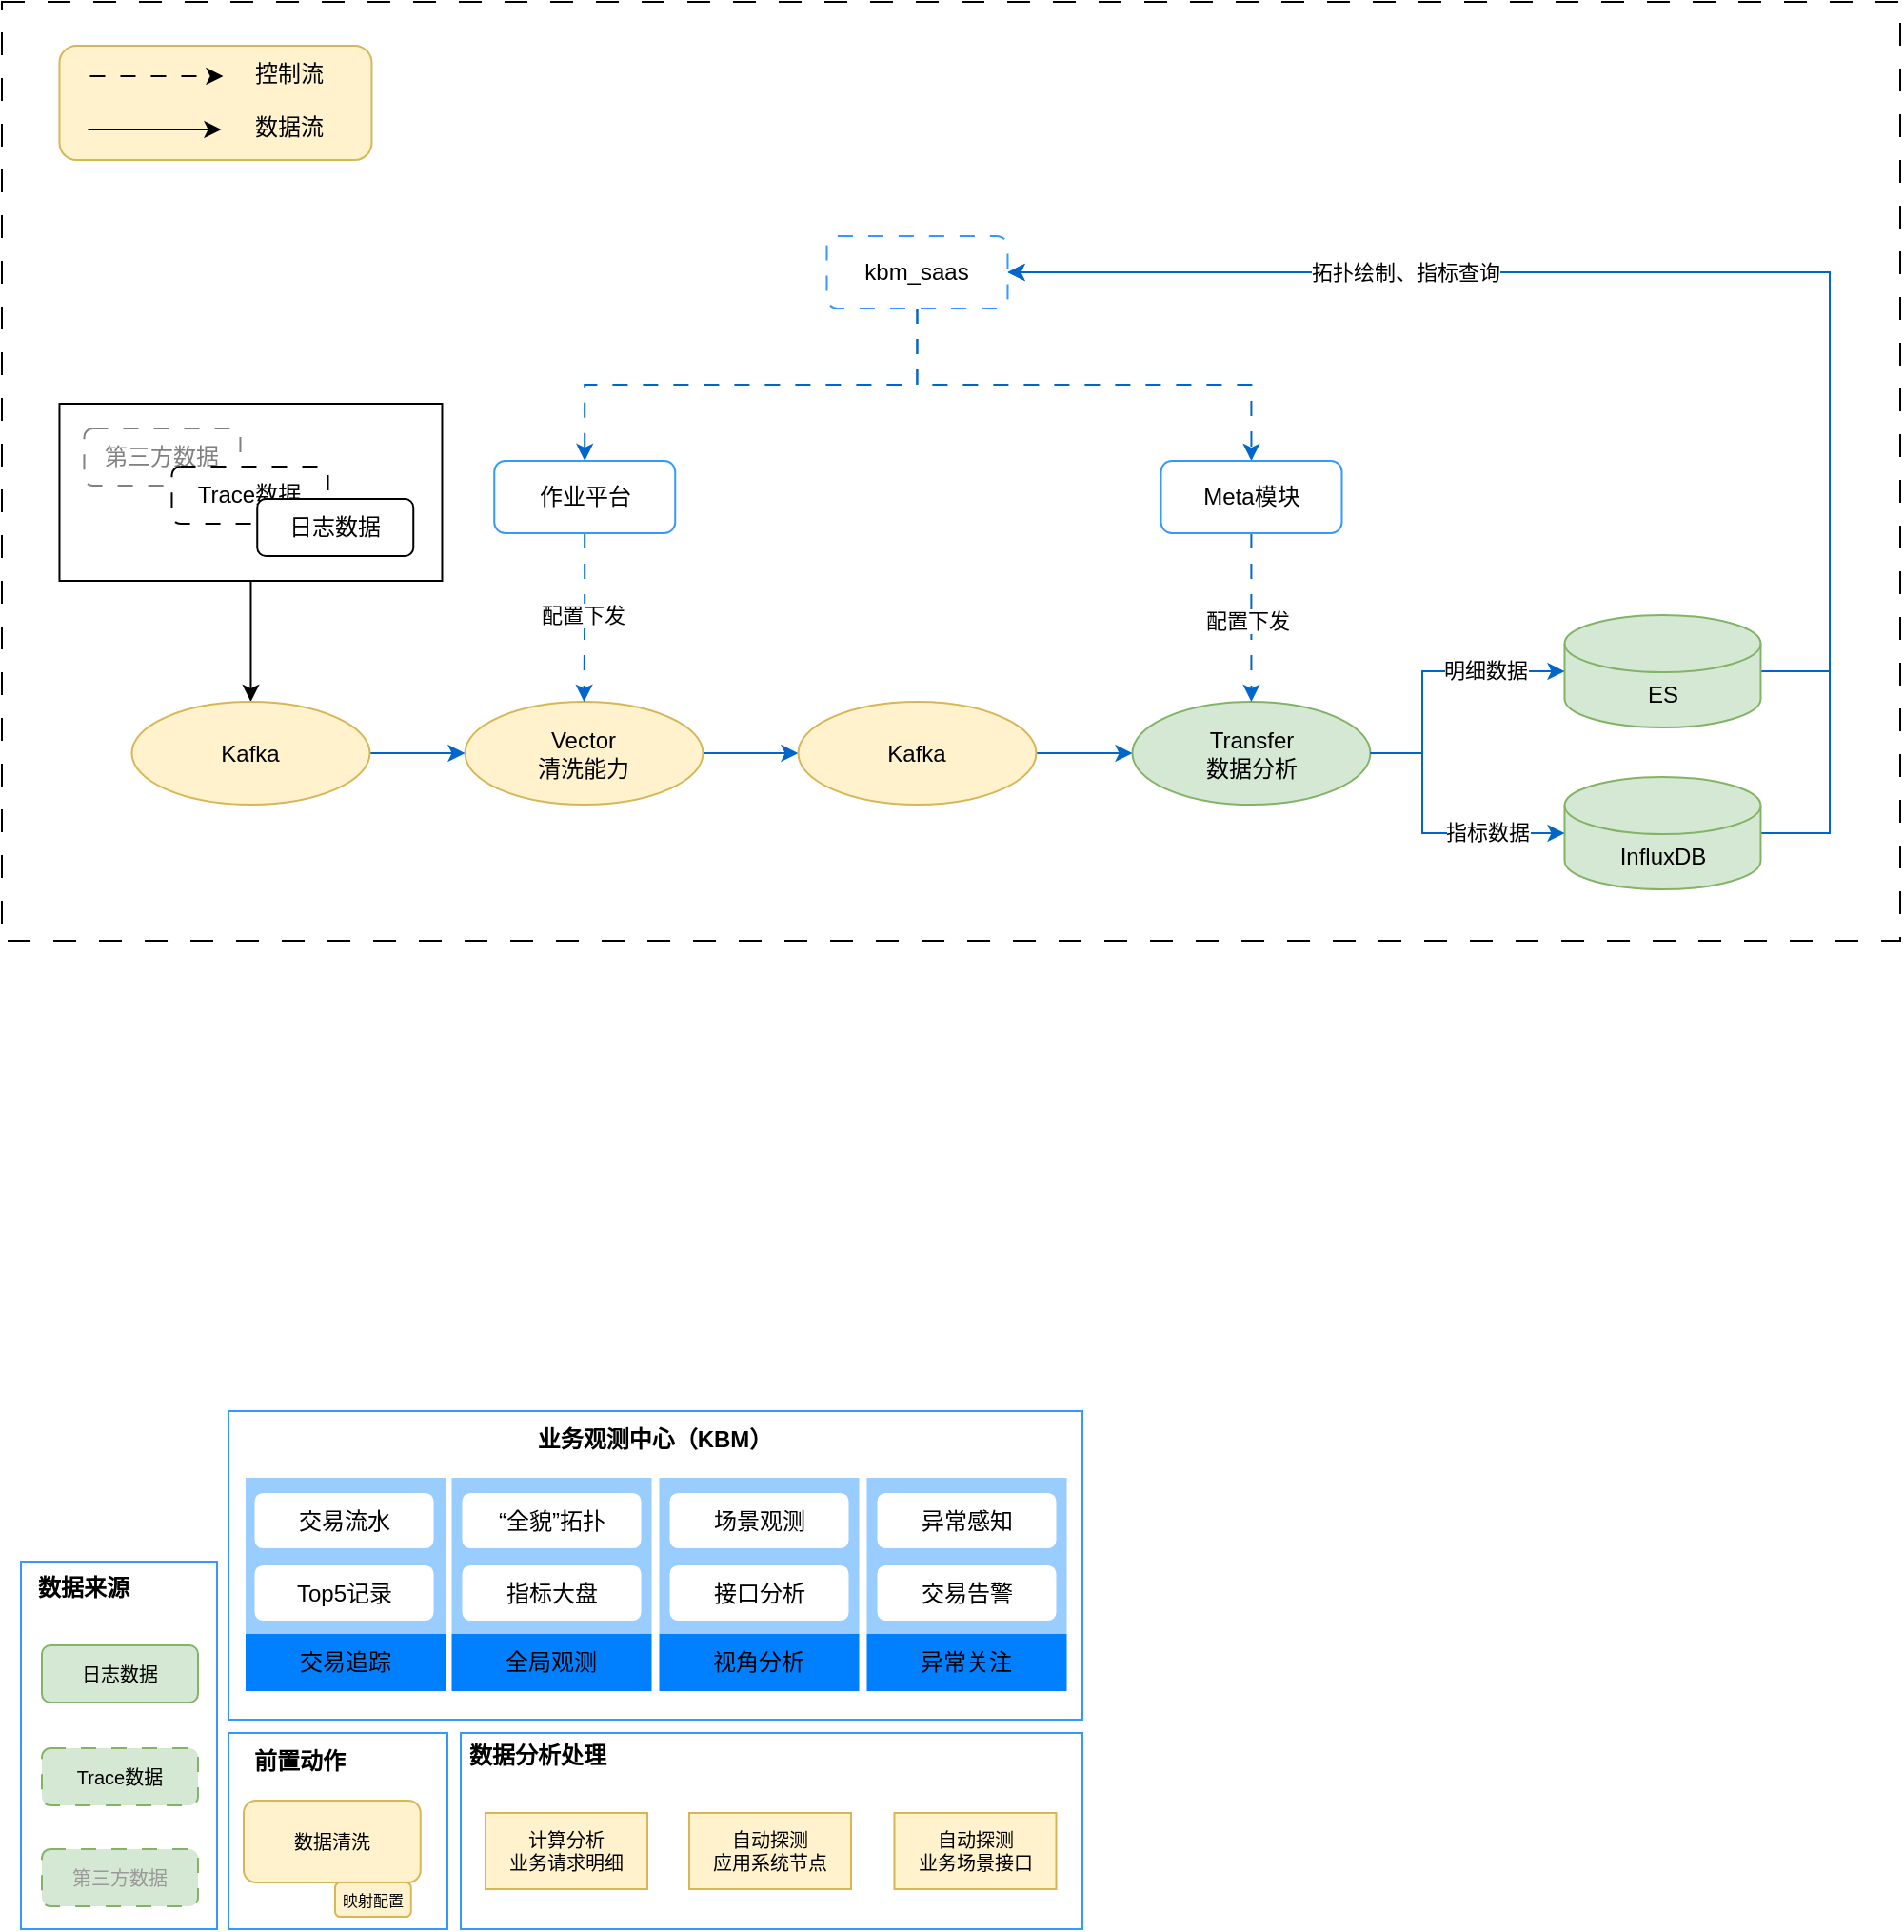 <mxfile version="25.0.1">
  <diagram id="C5RBs43oDa-KdzZeNtuy" name="Page-1">
    <mxGraphModel dx="1688" dy="936" grid="1" gridSize="10" guides="1" tooltips="1" connect="1" arrows="1" fold="1" page="1" pageScale="1" pageWidth="1169" pageHeight="1654" math="0" shadow="0">
      <root>
        <mxCell id="WIyWlLk6GJQsqaUBKTNV-0" />
        <mxCell id="WIyWlLk6GJQsqaUBKTNV-1" parent="WIyWlLk6GJQsqaUBKTNV-0" />
        <mxCell id="j7KoTFEYwfsMDXxPAJxR-0" value="" style="rounded=0;whiteSpace=wrap;html=1;dashed=1;dashPattern=12 12;" vertex="1" parent="WIyWlLk6GJQsqaUBKTNV-1">
          <mxGeometry x="40" y="340" width="997.01" height="493" as="geometry" />
        </mxCell>
        <mxCell id="j7KoTFEYwfsMDXxPAJxR-1" style="edgeStyle=orthogonalEdgeStyle;rounded=0;orthogonalLoop=1;jettySize=auto;html=1;entryX=0.5;entryY=0;entryDx=0;entryDy=0;" edge="1" parent="WIyWlLk6GJQsqaUBKTNV-1" source="j7KoTFEYwfsMDXxPAJxR-2" target="j7KoTFEYwfsMDXxPAJxR-21">
          <mxGeometry relative="1" as="geometry" />
        </mxCell>
        <mxCell id="j7KoTFEYwfsMDXxPAJxR-2" value="" style="rounded=0;whiteSpace=wrap;html=1;" vertex="1" parent="WIyWlLk6GJQsqaUBKTNV-1">
          <mxGeometry x="70.24" y="551" width="201" height="93" as="geometry" />
        </mxCell>
        <mxCell id="j7KoTFEYwfsMDXxPAJxR-3" value="第三方数据" style="rounded=1;whiteSpace=wrap;html=1;dashed=1;dashPattern=8 8;strokeColor=#808080;fontColor=#808080;" vertex="1" parent="WIyWlLk6GJQsqaUBKTNV-1">
          <mxGeometry x="83.24" y="564" width="82" height="30" as="geometry" />
        </mxCell>
        <mxCell id="j7KoTFEYwfsMDXxPAJxR-4" value="Trace数据" style="rounded=1;whiteSpace=wrap;html=1;dashed=1;dashPattern=8 8;" vertex="1" parent="WIyWlLk6GJQsqaUBKTNV-1">
          <mxGeometry x="129.24" y="584" width="82" height="30" as="geometry" />
        </mxCell>
        <mxCell id="j7KoTFEYwfsMDXxPAJxR-5" value="日志数据" style="rounded=1;whiteSpace=wrap;html=1;" vertex="1" parent="WIyWlLk6GJQsqaUBKTNV-1">
          <mxGeometry x="174.12" y="601" width="82" height="30" as="geometry" />
        </mxCell>
        <mxCell id="j7KoTFEYwfsMDXxPAJxR-6" value="" style="edgeStyle=orthogonalEdgeStyle;rounded=0;orthogonalLoop=1;jettySize=auto;html=1;strokeColor=#0066CC;" edge="1" parent="WIyWlLk6GJQsqaUBKTNV-1" source="j7KoTFEYwfsMDXxPAJxR-7" target="j7KoTFEYwfsMDXxPAJxR-23">
          <mxGeometry relative="1" as="geometry" />
        </mxCell>
        <mxCell id="j7KoTFEYwfsMDXxPAJxR-7" value="Vector&lt;div&gt;清洗能力&lt;/div&gt;" style="ellipse;whiteSpace=wrap;html=1;fillColor=#fff2cc;strokeColor=#d6b656;" vertex="1" parent="WIyWlLk6GJQsqaUBKTNV-1">
          <mxGeometry x="283.24" y="707.5" width="125" height="54" as="geometry" />
        </mxCell>
        <mxCell id="j7KoTFEYwfsMDXxPAJxR-8" value="Transfer&lt;div&gt;数据分析&lt;/div&gt;" style="ellipse;whiteSpace=wrap;html=1;fillColor=#d5e8d4;strokeColor=#82b366;" vertex="1" parent="WIyWlLk6GJQsqaUBKTNV-1">
          <mxGeometry x="633.74" y="707.5" width="125" height="54" as="geometry" />
        </mxCell>
        <mxCell id="j7KoTFEYwfsMDXxPAJxR-9" style="edgeStyle=orthogonalEdgeStyle;rounded=0;orthogonalLoop=1;jettySize=auto;html=1;entryX=0.5;entryY=0;entryDx=0;entryDy=0;dashed=1;dashPattern=8 8;exitX=0.5;exitY=1;exitDx=0;exitDy=0;strokeColor=#0066CC;" edge="1" parent="WIyWlLk6GJQsqaUBKTNV-1" source="j7KoTFEYwfsMDXxPAJxR-11" target="j7KoTFEYwfsMDXxPAJxR-26">
          <mxGeometry relative="1" as="geometry" />
        </mxCell>
        <mxCell id="j7KoTFEYwfsMDXxPAJxR-10" style="edgeStyle=orthogonalEdgeStyle;rounded=0;orthogonalLoop=1;jettySize=auto;html=1;entryX=0.5;entryY=0;entryDx=0;entryDy=0;dashed=1;dashPattern=8 8;exitX=0.5;exitY=1;exitDx=0;exitDy=0;strokeColor=#0066CC;" edge="1" parent="WIyWlLk6GJQsqaUBKTNV-1" source="j7KoTFEYwfsMDXxPAJxR-11" target="j7KoTFEYwfsMDXxPAJxR-14">
          <mxGeometry relative="1" as="geometry" />
        </mxCell>
        <mxCell id="j7KoTFEYwfsMDXxPAJxR-11" value="kbm_saas" style="rounded=1;whiteSpace=wrap;html=1;dashed=1;dashPattern=8 8;strokeColor=#3399FF;" vertex="1" parent="WIyWlLk6GJQsqaUBKTNV-1">
          <mxGeometry x="473.24" y="463" width="95" height="38" as="geometry" />
        </mxCell>
        <mxCell id="j7KoTFEYwfsMDXxPAJxR-12" value="" style="edgeStyle=orthogonalEdgeStyle;rounded=0;orthogonalLoop=1;jettySize=auto;html=1;dashed=1;dashPattern=8 8;strokeColor=#0066CC;" edge="1" parent="WIyWlLk6GJQsqaUBKTNV-1" source="j7KoTFEYwfsMDXxPAJxR-14" target="j7KoTFEYwfsMDXxPAJxR-8">
          <mxGeometry relative="1" as="geometry">
            <Array as="points">
              <mxPoint x="696" y="654" />
              <mxPoint x="696" y="654" />
            </Array>
          </mxGeometry>
        </mxCell>
        <mxCell id="j7KoTFEYwfsMDXxPAJxR-13" value="配置下发" style="edgeLabel;html=1;align=center;verticalAlign=middle;resizable=0;points=[];" vertex="1" connectable="0" parent="j7KoTFEYwfsMDXxPAJxR-12">
          <mxGeometry x="0.039" y="1" relative="1" as="geometry">
            <mxPoint x="-3" as="offset" />
          </mxGeometry>
        </mxCell>
        <mxCell id="j7KoTFEYwfsMDXxPAJxR-14" value="Meta模块" style="rounded=1;whiteSpace=wrap;html=1;strokeColor=#3399FF;" vertex="1" parent="WIyWlLk6GJQsqaUBKTNV-1">
          <mxGeometry x="648.74" y="581" width="95" height="38" as="geometry" />
        </mxCell>
        <mxCell id="j7KoTFEYwfsMDXxPAJxR-15" style="edgeStyle=orthogonalEdgeStyle;rounded=0;orthogonalLoop=1;jettySize=auto;html=1;entryX=1;entryY=0.5;entryDx=0;entryDy=0;strokeColor=#0066CC;" edge="1" parent="WIyWlLk6GJQsqaUBKTNV-1" source="j7KoTFEYwfsMDXxPAJxR-16" target="j7KoTFEYwfsMDXxPAJxR-11">
          <mxGeometry relative="1" as="geometry">
            <Array as="points">
              <mxPoint x="1000" y="692" />
              <mxPoint x="1000" y="482" />
            </Array>
          </mxGeometry>
        </mxCell>
        <mxCell id="j7KoTFEYwfsMDXxPAJxR-16" value="ES" style="shape=cylinder3;whiteSpace=wrap;html=1;boundedLbl=1;backgroundOutline=1;size=15;fillColor=#d5e8d4;strokeColor=#82b366;" vertex="1" parent="WIyWlLk6GJQsqaUBKTNV-1">
          <mxGeometry x="860.74" y="662" width="103" height="59" as="geometry" />
        </mxCell>
        <mxCell id="j7KoTFEYwfsMDXxPAJxR-17" style="edgeStyle=orthogonalEdgeStyle;rounded=0;orthogonalLoop=1;jettySize=auto;html=1;entryX=1;entryY=0.5;entryDx=0;entryDy=0;strokeColor=#0066CC;" edge="1" parent="WIyWlLk6GJQsqaUBKTNV-1" source="j7KoTFEYwfsMDXxPAJxR-19" target="j7KoTFEYwfsMDXxPAJxR-11">
          <mxGeometry relative="1" as="geometry">
            <Array as="points">
              <mxPoint x="1000" y="777" />
              <mxPoint x="1000" y="482" />
            </Array>
          </mxGeometry>
        </mxCell>
        <mxCell id="j7KoTFEYwfsMDXxPAJxR-18" value="拓扑绘制、指标查询" style="edgeLabel;html=1;align=center;verticalAlign=middle;resizable=0;points=[];" vertex="1" connectable="0" parent="j7KoTFEYwfsMDXxPAJxR-17">
          <mxGeometry x="0.338" y="-1" relative="1" as="geometry">
            <mxPoint x="-44" y="1" as="offset" />
          </mxGeometry>
        </mxCell>
        <mxCell id="j7KoTFEYwfsMDXxPAJxR-19" value="InfluxDB" style="shape=cylinder3;whiteSpace=wrap;html=1;boundedLbl=1;backgroundOutline=1;size=15;fillColor=#d5e8d4;strokeColor=#82b366;" vertex="1" parent="WIyWlLk6GJQsqaUBKTNV-1">
          <mxGeometry x="860.74" y="747" width="103" height="59" as="geometry" />
        </mxCell>
        <mxCell id="j7KoTFEYwfsMDXxPAJxR-20" value="" style="edgeStyle=orthogonalEdgeStyle;rounded=0;orthogonalLoop=1;jettySize=auto;html=1;strokeColor=#0066CC;" edge="1" parent="WIyWlLk6GJQsqaUBKTNV-1" source="j7KoTFEYwfsMDXxPAJxR-21" target="j7KoTFEYwfsMDXxPAJxR-7">
          <mxGeometry relative="1" as="geometry" />
        </mxCell>
        <mxCell id="j7KoTFEYwfsMDXxPAJxR-21" value="Kafka" style="ellipse;whiteSpace=wrap;html=1;fillColor=#fff2cc;strokeColor=#d6b656;" vertex="1" parent="WIyWlLk6GJQsqaUBKTNV-1">
          <mxGeometry x="108.24" y="707.5" width="125" height="54" as="geometry" />
        </mxCell>
        <mxCell id="j7KoTFEYwfsMDXxPAJxR-22" value="" style="edgeStyle=orthogonalEdgeStyle;rounded=0;orthogonalLoop=1;jettySize=auto;html=1;strokeColor=#0066CC;" edge="1" parent="WIyWlLk6GJQsqaUBKTNV-1" source="j7KoTFEYwfsMDXxPAJxR-23" target="j7KoTFEYwfsMDXxPAJxR-8">
          <mxGeometry relative="1" as="geometry" />
        </mxCell>
        <mxCell id="j7KoTFEYwfsMDXxPAJxR-23" value="Kafka" style="ellipse;whiteSpace=wrap;html=1;fillColor=#fff2cc;strokeColor=#d6b656;" vertex="1" parent="WIyWlLk6GJQsqaUBKTNV-1">
          <mxGeometry x="458.24" y="707.5" width="125" height="54" as="geometry" />
        </mxCell>
        <mxCell id="j7KoTFEYwfsMDXxPAJxR-24" value="" style="edgeStyle=orthogonalEdgeStyle;rounded=0;orthogonalLoop=1;jettySize=auto;html=1;dashed=1;dashPattern=8 8;strokeColor=#0066CC;" edge="1" parent="WIyWlLk6GJQsqaUBKTNV-1" source="j7KoTFEYwfsMDXxPAJxR-26" target="j7KoTFEYwfsMDXxPAJxR-7">
          <mxGeometry relative="1" as="geometry" />
        </mxCell>
        <mxCell id="j7KoTFEYwfsMDXxPAJxR-25" value="配置下发" style="edgeLabel;html=1;align=center;verticalAlign=middle;resizable=0;points=[];" vertex="1" connectable="0" parent="j7KoTFEYwfsMDXxPAJxR-24">
          <mxGeometry x="-0.039" y="-1" relative="1" as="geometry">
            <mxPoint as="offset" />
          </mxGeometry>
        </mxCell>
        <mxCell id="j7KoTFEYwfsMDXxPAJxR-26" value="作业平台" style="rounded=1;whiteSpace=wrap;html=1;strokeColor=#3399FF;" vertex="1" parent="WIyWlLk6GJQsqaUBKTNV-1">
          <mxGeometry x="298.62" y="581" width="95" height="38" as="geometry" />
        </mxCell>
        <mxCell id="j7KoTFEYwfsMDXxPAJxR-27" value="" style="rounded=1;whiteSpace=wrap;html=1;fillColor=#fff2cc;strokeColor=#d6b656;" vertex="1" parent="WIyWlLk6GJQsqaUBKTNV-1">
          <mxGeometry x="70.24" y="363" width="164" height="60" as="geometry" />
        </mxCell>
        <mxCell id="j7KoTFEYwfsMDXxPAJxR-28" value="" style="endArrow=classic;html=1;rounded=0;dashed=1;dashPattern=8 8;" edge="1" parent="WIyWlLk6GJQsqaUBKTNV-1">
          <mxGeometry width="50" height="50" relative="1" as="geometry">
            <mxPoint x="86.24" y="379" as="sourcePoint" />
            <mxPoint x="156.24" y="379" as="targetPoint" />
          </mxGeometry>
        </mxCell>
        <mxCell id="j7KoTFEYwfsMDXxPAJxR-29" value="" style="endArrow=classic;html=1;rounded=0;" edge="1" parent="WIyWlLk6GJQsqaUBKTNV-1">
          <mxGeometry width="50" height="50" relative="1" as="geometry">
            <mxPoint x="85.24" y="407" as="sourcePoint" />
            <mxPoint x="155.24" y="407" as="targetPoint" />
          </mxGeometry>
        </mxCell>
        <mxCell id="j7KoTFEYwfsMDXxPAJxR-30" value="控制流" style="text;html=1;align=center;verticalAlign=middle;whiteSpace=wrap;rounded=0;" vertex="1" parent="WIyWlLk6GJQsqaUBKTNV-1">
          <mxGeometry x="161.48" y="363" width="60" height="30" as="geometry" />
        </mxCell>
        <mxCell id="j7KoTFEYwfsMDXxPAJxR-31" value="数据流" style="text;html=1;align=center;verticalAlign=middle;whiteSpace=wrap;rounded=0;" vertex="1" parent="WIyWlLk6GJQsqaUBKTNV-1">
          <mxGeometry x="161.48" y="391" width="60" height="30" as="geometry" />
        </mxCell>
        <mxCell id="j7KoTFEYwfsMDXxPAJxR-32" style="edgeStyle=orthogonalEdgeStyle;rounded=0;orthogonalLoop=1;jettySize=auto;html=1;entryX=0;entryY=0.5;entryDx=0;entryDy=0;entryPerimeter=0;strokeColor=#0066CC;" edge="1" parent="WIyWlLk6GJQsqaUBKTNV-1" source="j7KoTFEYwfsMDXxPAJxR-8" target="j7KoTFEYwfsMDXxPAJxR-16">
          <mxGeometry relative="1" as="geometry">
            <Array as="points">
              <mxPoint x="786" y="735" />
              <mxPoint x="786" y="692" />
            </Array>
          </mxGeometry>
        </mxCell>
        <mxCell id="j7KoTFEYwfsMDXxPAJxR-33" value="明细数据" style="edgeLabel;html=1;align=center;verticalAlign=middle;resizable=0;points=[];" vertex="1" connectable="0" parent="j7KoTFEYwfsMDXxPAJxR-32">
          <mxGeometry x="0.427" y="2" relative="1" as="geometry">
            <mxPoint y="1" as="offset" />
          </mxGeometry>
        </mxCell>
        <mxCell id="j7KoTFEYwfsMDXxPAJxR-34" style="edgeStyle=orthogonalEdgeStyle;rounded=0;orthogonalLoop=1;jettySize=auto;html=1;entryX=0;entryY=0.5;entryDx=0;entryDy=0;entryPerimeter=0;strokeColor=#0066CC;" edge="1" parent="WIyWlLk6GJQsqaUBKTNV-1" source="j7KoTFEYwfsMDXxPAJxR-8" target="j7KoTFEYwfsMDXxPAJxR-19">
          <mxGeometry relative="1" as="geometry">
            <Array as="points">
              <mxPoint x="786" y="735" />
              <mxPoint x="786" y="777" />
            </Array>
          </mxGeometry>
        </mxCell>
        <mxCell id="j7KoTFEYwfsMDXxPAJxR-35" value="指标数据" style="edgeLabel;html=1;align=center;verticalAlign=middle;resizable=0;points=[];" vertex="1" connectable="0" parent="j7KoTFEYwfsMDXxPAJxR-34">
          <mxGeometry x="0.54" relative="1" as="geometry">
            <mxPoint x="-8" y="-1" as="offset" />
          </mxGeometry>
        </mxCell>
        <mxCell id="j7KoTFEYwfsMDXxPAJxR-36" value="" style="rounded=0;whiteSpace=wrap;html=1;strokeColor=#3399FF;" vertex="1" parent="WIyWlLk6GJQsqaUBKTNV-1">
          <mxGeometry x="159" y="1249" width="115" height="103" as="geometry" />
        </mxCell>
        <mxCell id="j7KoTFEYwfsMDXxPAJxR-37" value="" style="rounded=0;whiteSpace=wrap;html=1;strokeColor=#3399FF;" vertex="1" parent="WIyWlLk6GJQsqaUBKTNV-1">
          <mxGeometry x="159" y="1080" width="448.5" height="162" as="geometry" />
        </mxCell>
        <mxCell id="j7KoTFEYwfsMDXxPAJxR-38" value="" style="rounded=0;whiteSpace=wrap;html=1;strokeColor=none;fillColor=#99CCFF;" vertex="1" parent="WIyWlLk6GJQsqaUBKTNV-1">
          <mxGeometry x="494.25" y="1115" width="105" height="82" as="geometry" />
        </mxCell>
        <mxCell id="j7KoTFEYwfsMDXxPAJxR-39" value="异常关注" style="rounded=0;whiteSpace=wrap;html=1;strokeColor=none;fillColor=#007FFF;" vertex="1" parent="WIyWlLk6GJQsqaUBKTNV-1">
          <mxGeometry x="494.25" y="1197" width="105" height="30" as="geometry" />
        </mxCell>
        <mxCell id="j7KoTFEYwfsMDXxPAJxR-40" value="" style="rounded=0;whiteSpace=wrap;html=1;strokeColor=none;fillColor=#99CCFF;" vertex="1" parent="WIyWlLk6GJQsqaUBKTNV-1">
          <mxGeometry x="385.25" y="1115" width="105" height="82" as="geometry" />
        </mxCell>
        <mxCell id="j7KoTFEYwfsMDXxPAJxR-41" value="视角分析" style="rounded=0;whiteSpace=wrap;html=1;strokeColor=none;fillColor=#007FFF;" vertex="1" parent="WIyWlLk6GJQsqaUBKTNV-1">
          <mxGeometry x="385.25" y="1197" width="105" height="30" as="geometry" />
        </mxCell>
        <mxCell id="j7KoTFEYwfsMDXxPAJxR-42" value="" style="rounded=0;whiteSpace=wrap;html=1;strokeColor=none;fillColor=#99CCFF;" vertex="1" parent="WIyWlLk6GJQsqaUBKTNV-1">
          <mxGeometry x="276.25" y="1115" width="105" height="82" as="geometry" />
        </mxCell>
        <mxCell id="j7KoTFEYwfsMDXxPAJxR-43" value="全局观测" style="rounded=0;whiteSpace=wrap;html=1;strokeColor=none;fillColor=#007FFF;" vertex="1" parent="WIyWlLk6GJQsqaUBKTNV-1">
          <mxGeometry x="276.25" y="1197" width="105" height="30" as="geometry" />
        </mxCell>
        <mxCell id="j7KoTFEYwfsMDXxPAJxR-44" value="" style="rounded=0;whiteSpace=wrap;html=1;strokeColor=none;fillColor=#99CCFF;" vertex="1" parent="WIyWlLk6GJQsqaUBKTNV-1">
          <mxGeometry x="168" y="1115" width="105" height="82" as="geometry" />
        </mxCell>
        <mxCell id="j7KoTFEYwfsMDXxPAJxR-45" value="" style="rounded=0;whiteSpace=wrap;html=1;strokeColor=#3399FF;" vertex="1" parent="WIyWlLk6GJQsqaUBKTNV-1">
          <mxGeometry x="281" y="1249" width="326.5" height="103" as="geometry" />
        </mxCell>
        <mxCell id="j7KoTFEYwfsMDXxPAJxR-46" value="数据清洗" style="rounded=1;whiteSpace=wrap;html=1;fontSize=10;fillColor=#fff2cc;strokeColor=#d6b656;" vertex="1" parent="WIyWlLk6GJQsqaUBKTNV-1">
          <mxGeometry x="167" y="1284.5" width="92.88" height="43" as="geometry" />
        </mxCell>
        <mxCell id="j7KoTFEYwfsMDXxPAJxR-47" value="映射配置" style="rounded=1;whiteSpace=wrap;html=1;fontSize=8;fillColor=#fff2cc;strokeColor=#d6b656;" vertex="1" parent="WIyWlLk6GJQsqaUBKTNV-1">
          <mxGeometry x="215" y="1327.5" width="39.88" height="18" as="geometry" />
        </mxCell>
        <mxCell id="j7KoTFEYwfsMDXxPAJxR-48" value="前置动作" style="text;html=1;align=center;verticalAlign=middle;whiteSpace=wrap;rounded=0;fontStyle=1" vertex="1" parent="WIyWlLk6GJQsqaUBKTNV-1">
          <mxGeometry x="167" y="1252.5" width="58.75" height="22" as="geometry" />
        </mxCell>
        <mxCell id="j7KoTFEYwfsMDXxPAJxR-49" value="数据分析处理" style="text;html=1;align=center;verticalAlign=middle;whiteSpace=wrap;rounded=0;fontStyle=1" vertex="1" parent="WIyWlLk6GJQsqaUBKTNV-1">
          <mxGeometry x="281.5" y="1249" width="78.75" height="23" as="geometry" />
        </mxCell>
        <mxCell id="j7KoTFEYwfsMDXxPAJxR-50" value="交易流水" style="rounded=1;whiteSpace=wrap;html=1;fillColor=#FFFFFF;strokeColor=none;" vertex="1" parent="WIyWlLk6GJQsqaUBKTNV-1">
          <mxGeometry x="172.75" y="1123" width="94" height="29" as="geometry" />
        </mxCell>
        <mxCell id="j7KoTFEYwfsMDXxPAJxR-51" value="“全貌”拓扑" style="rounded=1;whiteSpace=wrap;html=1;fillColor=#FFFFFF;strokeColor=none;" vertex="1" parent="WIyWlLk6GJQsqaUBKTNV-1">
          <mxGeometry x="281.75" y="1123" width="94" height="29" as="geometry" />
        </mxCell>
        <mxCell id="j7KoTFEYwfsMDXxPAJxR-52" value="场景观测" style="rounded=1;whiteSpace=wrap;html=1;fillColor=#FFFFFF;strokeColor=none;" vertex="1" parent="WIyWlLk6GJQsqaUBKTNV-1">
          <mxGeometry x="390.75" y="1123" width="94" height="29" as="geometry" />
        </mxCell>
        <mxCell id="j7KoTFEYwfsMDXxPAJxR-53" value="指标大盘" style="rounded=1;whiteSpace=wrap;html=1;fillColor=#FFFFFF;strokeColor=none;" vertex="1" parent="WIyWlLk6GJQsqaUBKTNV-1">
          <mxGeometry x="281.75" y="1161" width="94" height="29" as="geometry" />
        </mxCell>
        <mxCell id="j7KoTFEYwfsMDXxPAJxR-54" value="接口分析" style="rounded=1;whiteSpace=wrap;html=1;fillColor=#FFFFFF;strokeColor=none;" vertex="1" parent="WIyWlLk6GJQsqaUBKTNV-1">
          <mxGeometry x="390.75" y="1161" width="94" height="29" as="geometry" />
        </mxCell>
        <mxCell id="j7KoTFEYwfsMDXxPAJxR-55" value="交易告警" style="rounded=1;whiteSpace=wrap;html=1;fillColor=#FFFFFF;strokeColor=none;" vertex="1" parent="WIyWlLk6GJQsqaUBKTNV-1">
          <mxGeometry x="499.75" y="1161" width="94" height="29" as="geometry" />
        </mxCell>
        <mxCell id="j7KoTFEYwfsMDXxPAJxR-56" value="异常感知" style="rounded=1;whiteSpace=wrap;html=1;fillColor=#FFFFFF;strokeColor=none;" vertex="1" parent="WIyWlLk6GJQsqaUBKTNV-1">
          <mxGeometry x="499.75" y="1123" width="94" height="29" as="geometry" />
        </mxCell>
        <mxCell id="j7KoTFEYwfsMDXxPAJxR-57" value="Top5记录" style="rounded=1;whiteSpace=wrap;html=1;fillColor=#FFFFFF;strokeColor=none;" vertex="1" parent="WIyWlLk6GJQsqaUBKTNV-1">
          <mxGeometry x="172.75" y="1161" width="94" height="29" as="geometry" />
        </mxCell>
        <mxCell id="j7KoTFEYwfsMDXxPAJxR-58" value="业务观测中心（KBM）" style="text;html=1;align=center;verticalAlign=middle;whiteSpace=wrap;rounded=0;fontStyle=1" vertex="1" parent="WIyWlLk6GJQsqaUBKTNV-1">
          <mxGeometry x="313.26" y="1080" width="139.99" height="30" as="geometry" />
        </mxCell>
        <mxCell id="j7KoTFEYwfsMDXxPAJxR-59" value="交易追踪" style="rounded=0;whiteSpace=wrap;html=1;strokeColor=none;fillColor=#007FFF;" vertex="1" parent="WIyWlLk6GJQsqaUBKTNV-1">
          <mxGeometry x="168" y="1197" width="105" height="30" as="geometry" />
        </mxCell>
        <mxCell id="j7KoTFEYwfsMDXxPAJxR-60" value="计算分析&lt;div&gt;业务请求明细&lt;/div&gt;" style="rounded=0;whiteSpace=wrap;html=1;fontSize=10;fillColor=#fff2cc;strokeColor=#d6b656;" vertex="1" parent="WIyWlLk6GJQsqaUBKTNV-1">
          <mxGeometry x="294" y="1291" width="85" height="40" as="geometry" />
        </mxCell>
        <mxCell id="j7KoTFEYwfsMDXxPAJxR-61" value="自动探测&lt;div&gt;应用系统节点&lt;/div&gt;" style="rounded=0;whiteSpace=wrap;html=1;fontSize=10;fillColor=#fff2cc;strokeColor=#d6b656;" vertex="1" parent="WIyWlLk6GJQsqaUBKTNV-1">
          <mxGeometry x="401" y="1291" width="85" height="40" as="geometry" />
        </mxCell>
        <mxCell id="j7KoTFEYwfsMDXxPAJxR-62" value="自动探测&lt;div&gt;业务场景接口&lt;/div&gt;" style="rounded=0;whiteSpace=wrap;html=1;fontSize=10;fillColor=#fff2cc;strokeColor=#d6b656;" vertex="1" parent="WIyWlLk6GJQsqaUBKTNV-1">
          <mxGeometry x="508.75" y="1291" width="85" height="40" as="geometry" />
        </mxCell>
        <mxCell id="j7KoTFEYwfsMDXxPAJxR-63" value="" style="rounded=0;whiteSpace=wrap;html=1;strokeColor=#3399FF;" vertex="1" parent="WIyWlLk6GJQsqaUBKTNV-1">
          <mxGeometry x="50" y="1159" width="103" height="193" as="geometry" />
        </mxCell>
        <mxCell id="j7KoTFEYwfsMDXxPAJxR-64" value="日志数据" style="rounded=1;whiteSpace=wrap;html=1;fontSize=10;fillColor=#d5e8d4;strokeColor=#82b366;" vertex="1" parent="WIyWlLk6GJQsqaUBKTNV-1">
          <mxGeometry x="61" y="1203" width="82" height="30" as="geometry" />
        </mxCell>
        <mxCell id="j7KoTFEYwfsMDXxPAJxR-65" value="Trace数据" style="rounded=1;whiteSpace=wrap;html=1;dashed=1;dashPattern=8 8;fontSize=10;fillColor=#d5e8d4;strokeColor=#82b366;" vertex="1" parent="WIyWlLk6GJQsqaUBKTNV-1">
          <mxGeometry x="61" y="1257" width="82" height="30" as="geometry" />
        </mxCell>
        <mxCell id="j7KoTFEYwfsMDXxPAJxR-66" value="第三方数据" style="rounded=1;whiteSpace=wrap;html=1;dashed=1;dashPattern=8 8;strokeColor=#82b366;fontSize=10;fillColor=#d5e8d4;fontColor=#999999;" vertex="1" parent="WIyWlLk6GJQsqaUBKTNV-1">
          <mxGeometry x="61" y="1310" width="82" height="30" as="geometry" />
        </mxCell>
        <mxCell id="j7KoTFEYwfsMDXxPAJxR-67" value="数据来源" style="text;html=1;align=center;verticalAlign=middle;whiteSpace=wrap;rounded=0;fontStyle=1" vertex="1" parent="WIyWlLk6GJQsqaUBKTNV-1">
          <mxGeometry x="50" y="1159.5" width="66" height="27" as="geometry" />
        </mxCell>
      </root>
    </mxGraphModel>
  </diagram>
</mxfile>
